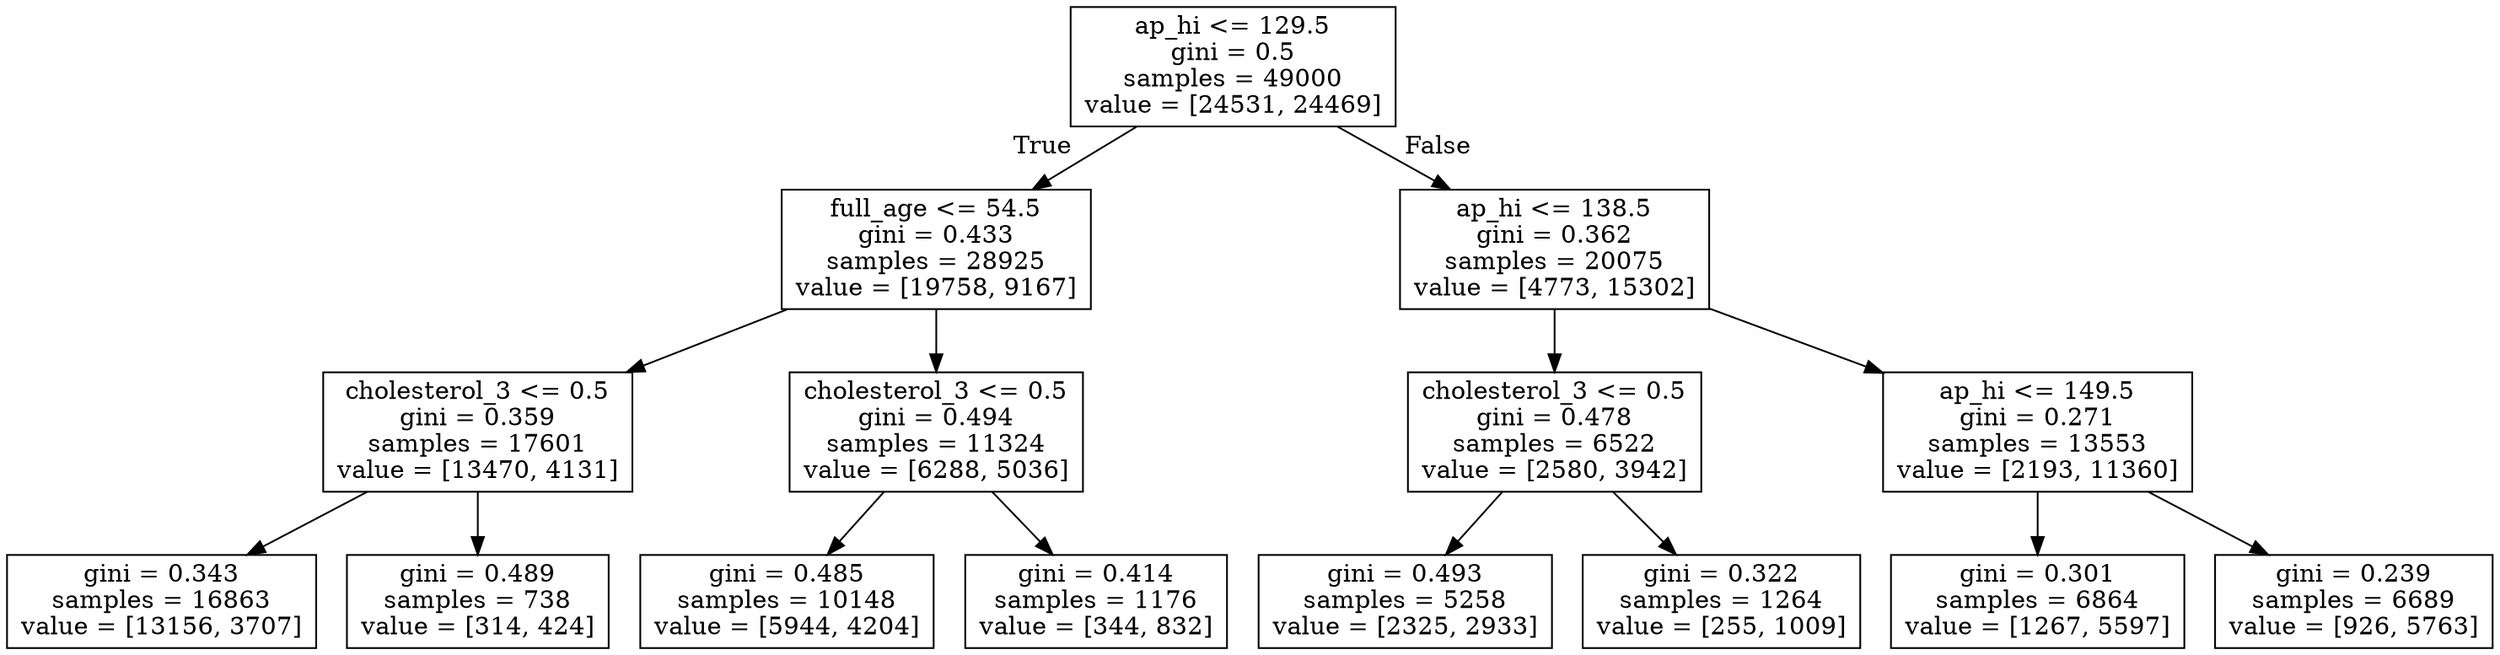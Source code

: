 digraph Tree {
node [shape=box] ;
0 [label="ap_hi <= 129.5\ngini = 0.5\nsamples = 49000\nvalue = [24531, 24469]"] ;
1 [label="full_age <= 54.5\ngini = 0.433\nsamples = 28925\nvalue = [19758, 9167]"] ;
0 -> 1 [labeldistance=2.5, labelangle=45, headlabel="True"] ;
2 [label="cholesterol_3 <= 0.5\ngini = 0.359\nsamples = 17601\nvalue = [13470, 4131]"] ;
1 -> 2 ;
3 [label="gini = 0.343\nsamples = 16863\nvalue = [13156, 3707]"] ;
2 -> 3 ;
4 [label="gini = 0.489\nsamples = 738\nvalue = [314, 424]"] ;
2 -> 4 ;
5 [label="cholesterol_3 <= 0.5\ngini = 0.494\nsamples = 11324\nvalue = [6288, 5036]"] ;
1 -> 5 ;
6 [label="gini = 0.485\nsamples = 10148\nvalue = [5944, 4204]"] ;
5 -> 6 ;
7 [label="gini = 0.414\nsamples = 1176\nvalue = [344, 832]"] ;
5 -> 7 ;
8 [label="ap_hi <= 138.5\ngini = 0.362\nsamples = 20075\nvalue = [4773, 15302]"] ;
0 -> 8 [labeldistance=2.5, labelangle=-45, headlabel="False"] ;
9 [label="cholesterol_3 <= 0.5\ngini = 0.478\nsamples = 6522\nvalue = [2580, 3942]"] ;
8 -> 9 ;
10 [label="gini = 0.493\nsamples = 5258\nvalue = [2325, 2933]"] ;
9 -> 10 ;
11 [label="gini = 0.322\nsamples = 1264\nvalue = [255, 1009]"] ;
9 -> 11 ;
12 [label="ap_hi <= 149.5\ngini = 0.271\nsamples = 13553\nvalue = [2193, 11360]"] ;
8 -> 12 ;
13 [label="gini = 0.301\nsamples = 6864\nvalue = [1267, 5597]"] ;
12 -> 13 ;
14 [label="gini = 0.239\nsamples = 6689\nvalue = [926, 5763]"] ;
12 -> 14 ;
}